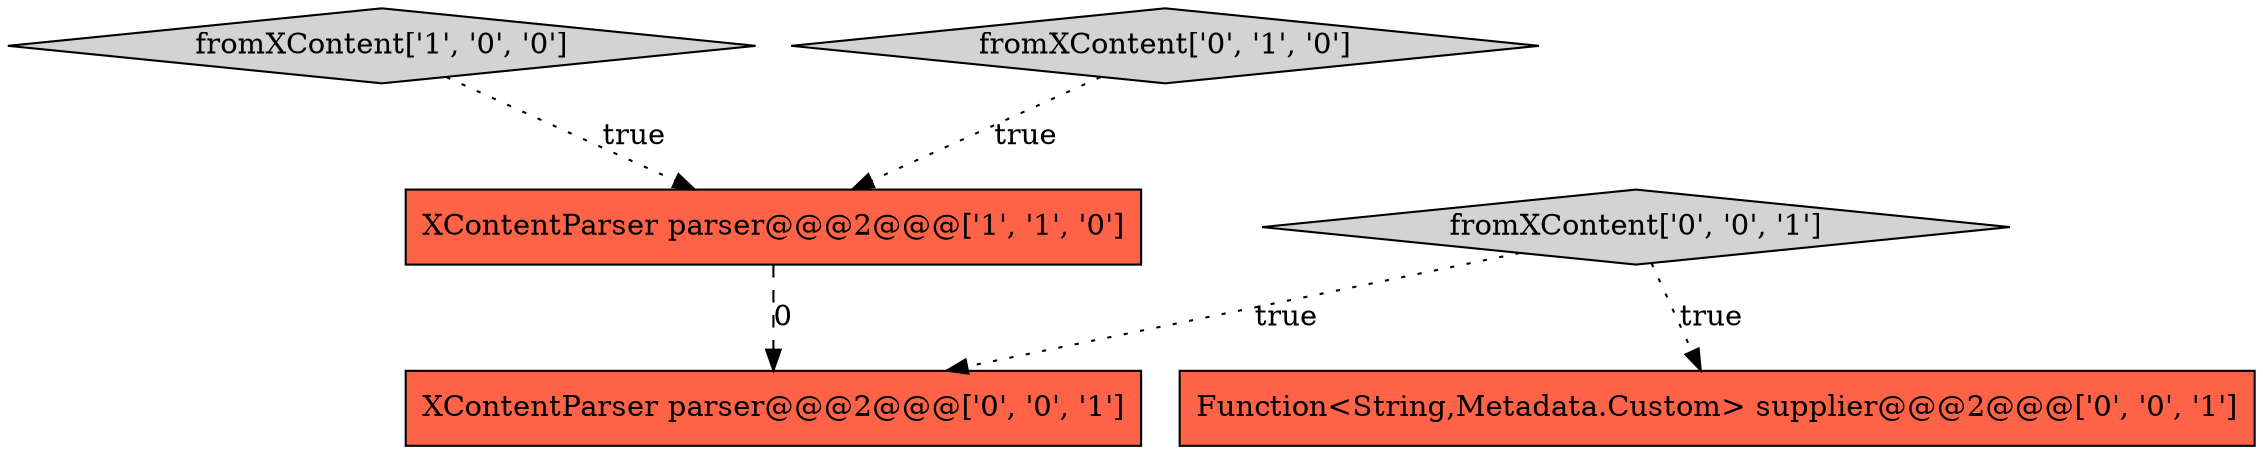 digraph {
1 [style = filled, label = "fromXContent['1', '0', '0']", fillcolor = lightgray, shape = diamond image = "AAA0AAABBB1BBB"];
3 [style = filled, label = "Function<String,Metadata.Custom> supplier@@@2@@@['0', '0', '1']", fillcolor = tomato, shape = box image = "AAA0AAABBB3BBB"];
4 [style = filled, label = "XContentParser parser@@@2@@@['0', '0', '1']", fillcolor = tomato, shape = box image = "AAA0AAABBB3BBB"];
0 [style = filled, label = "XContentParser parser@@@2@@@['1', '1', '0']", fillcolor = tomato, shape = box image = "AAA0AAABBB1BBB"];
2 [style = filled, label = "fromXContent['0', '1', '0']", fillcolor = lightgray, shape = diamond image = "AAA0AAABBB2BBB"];
5 [style = filled, label = "fromXContent['0', '0', '1']", fillcolor = lightgray, shape = diamond image = "AAA0AAABBB3BBB"];
2->0 [style = dotted, label="true"];
5->4 [style = dotted, label="true"];
0->4 [style = dashed, label="0"];
1->0 [style = dotted, label="true"];
5->3 [style = dotted, label="true"];
}

